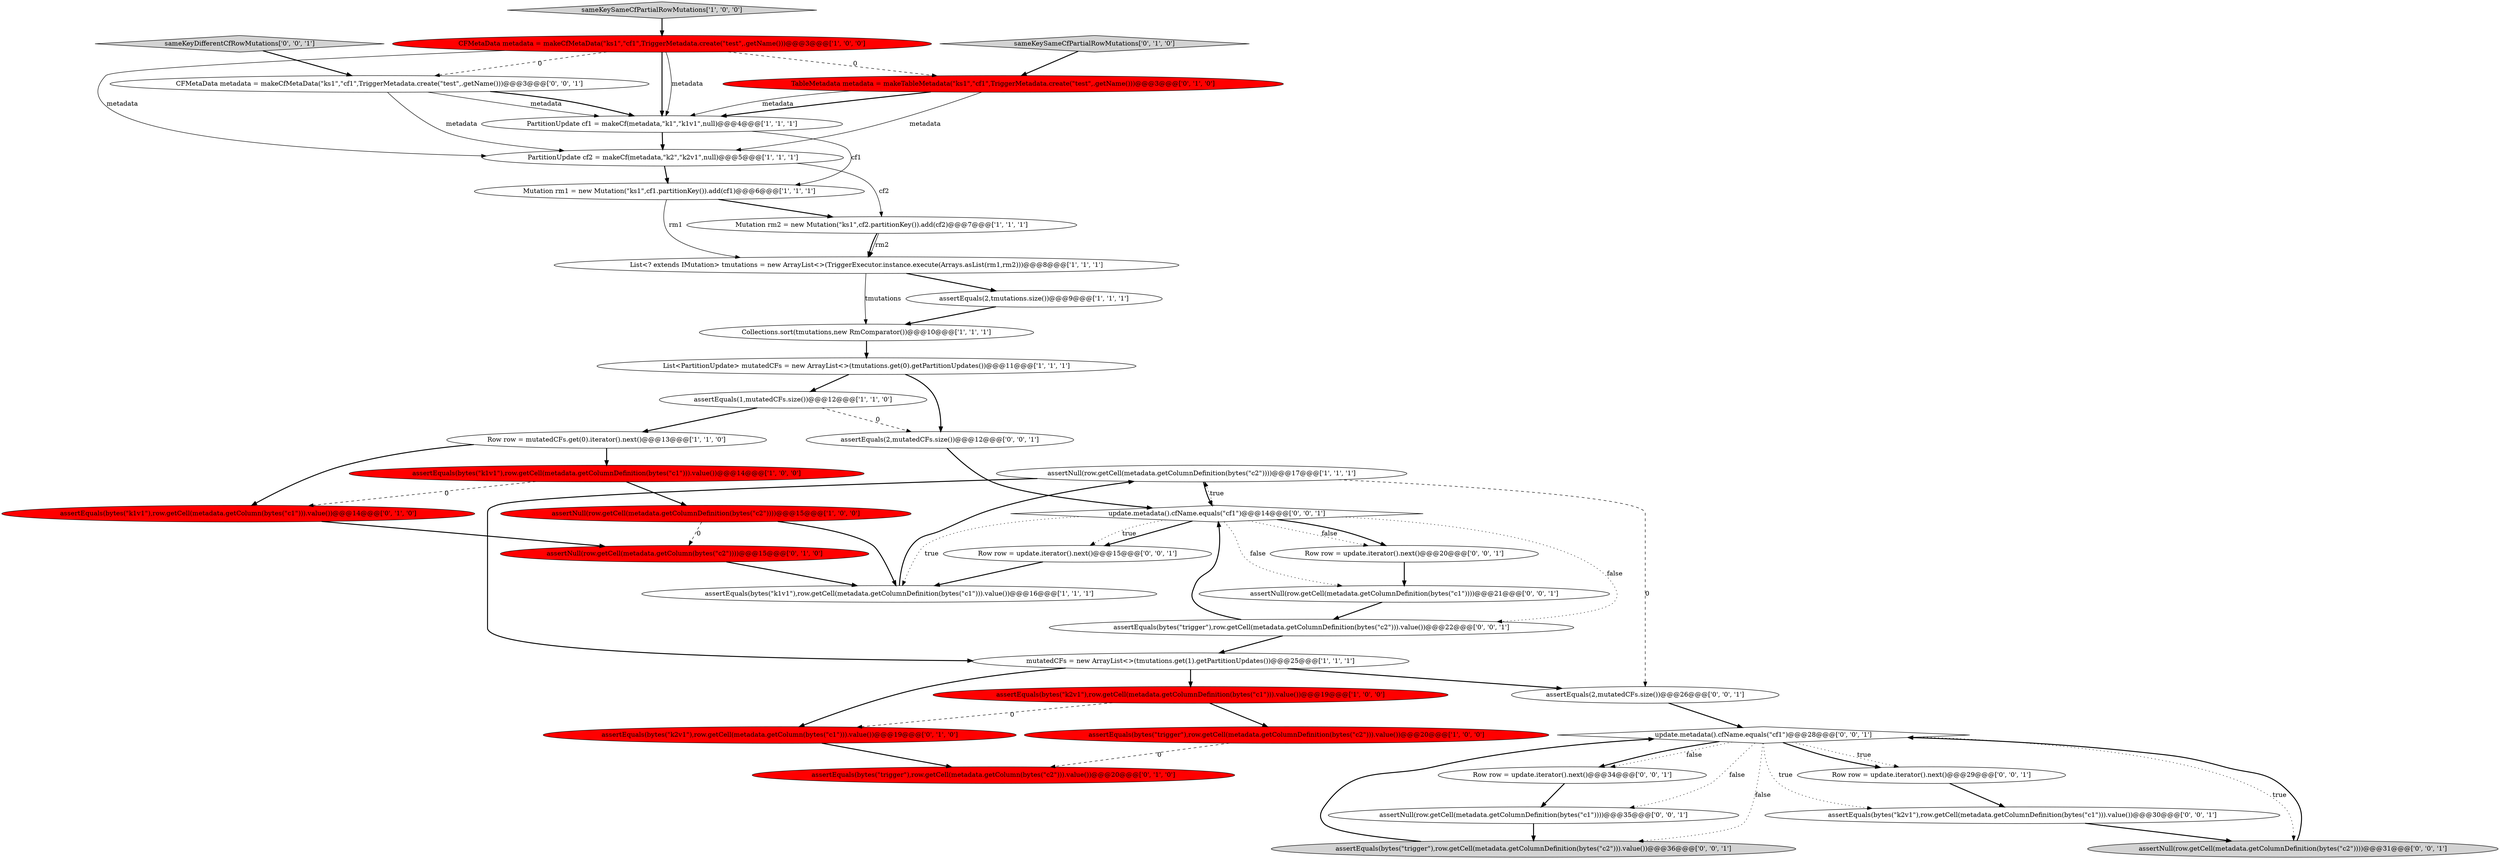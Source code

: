 digraph {
40 [style = filled, label = "assertEquals(2,mutatedCFs.size())@@@26@@@['0', '0', '1']", fillcolor = white, shape = ellipse image = "AAA0AAABBB3BBB"];
11 [style = filled, label = "Mutation rm2 = new Mutation(\"ks1\",cf2.partitionKey()).add(cf2)@@@7@@@['1', '1', '1']", fillcolor = white, shape = ellipse image = "AAA0AAABBB1BBB"];
10 [style = filled, label = "assertEquals(bytes(\"k1v1\"),row.getCell(metadata.getColumnDefinition(bytes(\"c1\"))).value())@@@16@@@['1', '1', '1']", fillcolor = white, shape = ellipse image = "AAA0AAABBB1BBB"];
36 [style = filled, label = "update.metadata().cfName.equals(\"cf1\")@@@14@@@['0', '0', '1']", fillcolor = white, shape = diamond image = "AAA0AAABBB3BBB"];
16 [style = filled, label = "assertNull(row.getCell(metadata.getColumnDefinition(bytes(\"c2\"))))@@@17@@@['1', '1', '1']", fillcolor = white, shape = ellipse image = "AAA0AAABBB1BBB"];
29 [style = filled, label = "assertEquals(bytes(\"k2v1\"),row.getCell(metadata.getColumnDefinition(bytes(\"c1\"))).value())@@@30@@@['0', '0', '1']", fillcolor = white, shape = ellipse image = "AAA0AAABBB3BBB"];
23 [style = filled, label = "assertEquals(bytes(\"trigger\"),row.getCell(metadata.getColumn(bytes(\"c2\"))).value())@@@20@@@['0', '1', '0']", fillcolor = red, shape = ellipse image = "AAA1AAABBB2BBB"];
14 [style = filled, label = "assertEquals(1,mutatedCFs.size())@@@12@@@['1', '1', '0']", fillcolor = white, shape = ellipse image = "AAA0AAABBB1BBB"];
17 [style = filled, label = "PartitionUpdate cf2 = makeCf(metadata,\"k2\",\"k2v1\",null)@@@5@@@['1', '1', '1']", fillcolor = white, shape = ellipse image = "AAA0AAABBB1BBB"];
8 [style = filled, label = "List<? extends IMutation> tmutations = new ArrayList<>(TriggerExecutor.instance.execute(Arrays.asList(rm1,rm2)))@@@8@@@['1', '1', '1']", fillcolor = white, shape = ellipse image = "AAA0AAABBB1BBB"];
32 [style = filled, label = "sameKeyDifferentCfRowMutations['0', '0', '1']", fillcolor = lightgray, shape = diamond image = "AAA0AAABBB3BBB"];
1 [style = filled, label = "Mutation rm1 = new Mutation(\"ks1\",cf1.partitionKey()).add(cf1)@@@6@@@['1', '1', '1']", fillcolor = white, shape = ellipse image = "AAA0AAABBB1BBB"];
6 [style = filled, label = "assertEquals(bytes(\"trigger\"),row.getCell(metadata.getColumnDefinition(bytes(\"c2\"))).value())@@@20@@@['1', '0', '0']", fillcolor = red, shape = ellipse image = "AAA1AAABBB1BBB"];
25 [style = filled, label = "assertNull(row.getCell(metadata.getColumnDefinition(bytes(\"c1\"))))@@@35@@@['0', '0', '1']", fillcolor = white, shape = ellipse image = "AAA0AAABBB3BBB"];
0 [style = filled, label = "List<PartitionUpdate> mutatedCFs = new ArrayList<>(tmutations.get(0).getPartitionUpdates())@@@11@@@['1', '1', '1']", fillcolor = white, shape = ellipse image = "AAA0AAABBB1BBB"];
3 [style = filled, label = "assertEquals(bytes(\"k1v1\"),row.getCell(metadata.getColumnDefinition(bytes(\"c1\"))).value())@@@14@@@['1', '0', '0']", fillcolor = red, shape = ellipse image = "AAA1AAABBB1BBB"];
28 [style = filled, label = "Row row = update.iterator().next()@@@15@@@['0', '0', '1']", fillcolor = white, shape = ellipse image = "AAA0AAABBB3BBB"];
9 [style = filled, label = "assertEquals(2,tmutations.size())@@@9@@@['1', '1', '1']", fillcolor = white, shape = ellipse image = "AAA0AAABBB1BBB"];
39 [style = filled, label = "assertNull(row.getCell(metadata.getColumnDefinition(bytes(\"c2\"))))@@@31@@@['0', '0', '1']", fillcolor = lightgray, shape = ellipse image = "AAA0AAABBB3BBB"];
5 [style = filled, label = "assertEquals(bytes(\"k2v1\"),row.getCell(metadata.getColumnDefinition(bytes(\"c1\"))).value())@@@19@@@['1', '0', '0']", fillcolor = red, shape = ellipse image = "AAA1AAABBB1BBB"];
12 [style = filled, label = "PartitionUpdate cf1 = makeCf(metadata,\"k1\",\"k1v1\",null)@@@4@@@['1', '1', '1']", fillcolor = white, shape = ellipse image = "AAA0AAABBB1BBB"];
2 [style = filled, label = "assertNull(row.getCell(metadata.getColumnDefinition(bytes(\"c2\"))))@@@15@@@['1', '0', '0']", fillcolor = red, shape = ellipse image = "AAA1AAABBB1BBB"];
35 [style = filled, label = "Row row = update.iterator().next()@@@20@@@['0', '0', '1']", fillcolor = white, shape = ellipse image = "AAA0AAABBB3BBB"];
26 [style = filled, label = "assertEquals(2,mutatedCFs.size())@@@12@@@['0', '0', '1']", fillcolor = white, shape = ellipse image = "AAA0AAABBB3BBB"];
33 [style = filled, label = "Row row = update.iterator().next()@@@34@@@['0', '0', '1']", fillcolor = white, shape = ellipse image = "AAA0AAABBB3BBB"];
24 [style = filled, label = "assertNull(row.getCell(metadata.getColumn(bytes(\"c2\"))))@@@15@@@['0', '1', '0']", fillcolor = red, shape = ellipse image = "AAA1AAABBB2BBB"];
7 [style = filled, label = "sameKeySameCfPartialRowMutations['1', '0', '0']", fillcolor = lightgray, shape = diamond image = "AAA0AAABBB1BBB"];
18 [style = filled, label = "Collections.sort(tmutations,new RmComparator())@@@10@@@['1', '1', '1']", fillcolor = white, shape = ellipse image = "AAA0AAABBB1BBB"];
37 [style = filled, label = "Row row = update.iterator().next()@@@29@@@['0', '0', '1']", fillcolor = white, shape = ellipse image = "AAA0AAABBB3BBB"];
31 [style = filled, label = "assertEquals(bytes(\"trigger\"),row.getCell(metadata.getColumnDefinition(bytes(\"c2\"))).value())@@@36@@@['0', '0', '1']", fillcolor = lightgray, shape = ellipse image = "AAA0AAABBB3BBB"];
20 [style = filled, label = "TableMetadata metadata = makeTableMetadata(\"ks1\",\"cf1\",TriggerMetadata.create(\"test\",.getName()))@@@3@@@['0', '1', '0']", fillcolor = red, shape = ellipse image = "AAA1AAABBB2BBB"];
15 [style = filled, label = "CFMetaData metadata = makeCfMetaData(\"ks1\",\"cf1\",TriggerMetadata.create(\"test\",.getName()))@@@3@@@['1', '0', '0']", fillcolor = red, shape = ellipse image = "AAA1AAABBB1BBB"];
4 [style = filled, label = "mutatedCFs = new ArrayList<>(tmutations.get(1).getPartitionUpdates())@@@25@@@['1', '1', '1']", fillcolor = white, shape = ellipse image = "AAA0AAABBB1BBB"];
13 [style = filled, label = "Row row = mutatedCFs.get(0).iterator().next()@@@13@@@['1', '1', '0']", fillcolor = white, shape = ellipse image = "AAA0AAABBB1BBB"];
27 [style = filled, label = "update.metadata().cfName.equals(\"cf1\")@@@28@@@['0', '0', '1']", fillcolor = white, shape = diamond image = "AAA0AAABBB3BBB"];
21 [style = filled, label = "assertEquals(bytes(\"k1v1\"),row.getCell(metadata.getColumn(bytes(\"c1\"))).value())@@@14@@@['0', '1', '0']", fillcolor = red, shape = ellipse image = "AAA1AAABBB2BBB"];
38 [style = filled, label = "assertEquals(bytes(\"trigger\"),row.getCell(metadata.getColumnDefinition(bytes(\"c2\"))).value())@@@22@@@['0', '0', '1']", fillcolor = white, shape = ellipse image = "AAA0AAABBB3BBB"];
34 [style = filled, label = "CFMetaData metadata = makeCfMetaData(\"ks1\",\"cf1\",TriggerMetadata.create(\"test\",.getName()))@@@3@@@['0', '0', '1']", fillcolor = white, shape = ellipse image = "AAA0AAABBB3BBB"];
22 [style = filled, label = "assertEquals(bytes(\"k2v1\"),row.getCell(metadata.getColumn(bytes(\"c1\"))).value())@@@19@@@['0', '1', '0']", fillcolor = red, shape = ellipse image = "AAA1AAABBB2BBB"];
30 [style = filled, label = "assertNull(row.getCell(metadata.getColumnDefinition(bytes(\"c1\"))))@@@21@@@['0', '0', '1']", fillcolor = white, shape = ellipse image = "AAA0AAABBB3BBB"];
19 [style = filled, label = "sameKeySameCfPartialRowMutations['0', '1', '0']", fillcolor = lightgray, shape = diamond image = "AAA0AAABBB2BBB"];
24->10 [style = bold, label=""];
4->40 [style = bold, label=""];
30->38 [style = bold, label=""];
16->36 [style = bold, label=""];
15->20 [style = dashed, label="0"];
36->16 [style = dotted, label="true"];
15->34 [style = dashed, label="0"];
0->26 [style = bold, label=""];
28->10 [style = bold, label=""];
17->1 [style = bold, label=""];
27->39 [style = dotted, label="true"];
3->21 [style = dashed, label="0"];
29->39 [style = bold, label=""];
19->20 [style = bold, label=""];
26->36 [style = bold, label=""];
36->35 [style = dotted, label="false"];
12->17 [style = bold, label=""];
36->28 [style = bold, label=""];
38->4 [style = bold, label=""];
37->29 [style = bold, label=""];
38->36 [style = bold, label=""];
27->25 [style = dotted, label="false"];
11->8 [style = solid, label="rm2"];
21->24 [style = bold, label=""];
17->11 [style = solid, label="cf2"];
32->34 [style = bold, label=""];
34->17 [style = solid, label="metadata"];
34->12 [style = bold, label=""];
2->10 [style = bold, label=""];
39->27 [style = bold, label=""];
36->28 [style = dotted, label="true"];
22->23 [style = bold, label=""];
27->37 [style = dotted, label="true"];
8->18 [style = solid, label="tmutations"];
14->26 [style = dashed, label="0"];
1->11 [style = bold, label=""];
12->1 [style = solid, label="cf1"];
25->31 [style = bold, label=""];
36->10 [style = dotted, label="true"];
1->8 [style = solid, label="rm1"];
27->37 [style = bold, label=""];
0->14 [style = bold, label=""];
9->18 [style = bold, label=""];
15->12 [style = solid, label="metadata"];
13->3 [style = bold, label=""];
3->2 [style = bold, label=""];
10->16 [style = bold, label=""];
5->6 [style = bold, label=""];
33->25 [style = bold, label=""];
31->27 [style = bold, label=""];
40->27 [style = bold, label=""];
27->29 [style = dotted, label="true"];
27->31 [style = dotted, label="false"];
15->17 [style = solid, label="metadata"];
34->12 [style = solid, label="metadata"];
20->12 [style = bold, label=""];
8->9 [style = bold, label=""];
11->8 [style = bold, label=""];
7->15 [style = bold, label=""];
15->12 [style = bold, label=""];
27->33 [style = bold, label=""];
14->13 [style = bold, label=""];
36->30 [style = dotted, label="false"];
20->12 [style = solid, label="metadata"];
16->4 [style = bold, label=""];
36->35 [style = bold, label=""];
13->21 [style = bold, label=""];
2->24 [style = dashed, label="0"];
35->30 [style = bold, label=""];
36->38 [style = dotted, label="false"];
4->5 [style = bold, label=""];
4->22 [style = bold, label=""];
18->0 [style = bold, label=""];
20->17 [style = solid, label="metadata"];
6->23 [style = dashed, label="0"];
16->40 [style = dashed, label="0"];
27->33 [style = dotted, label="false"];
5->22 [style = dashed, label="0"];
}
